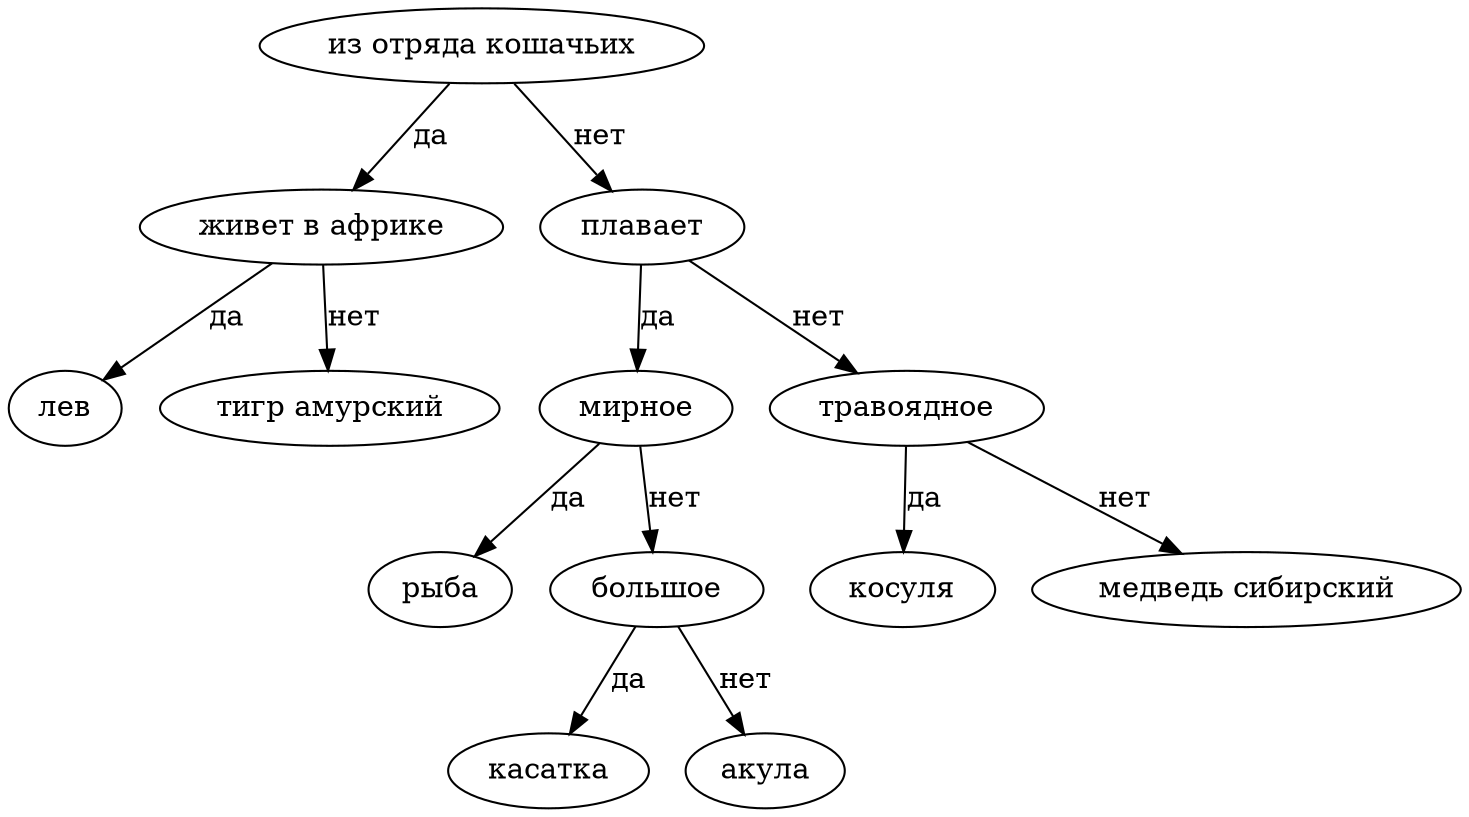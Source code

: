 digraph DotGraph
{
    Node1 [shape="ellipse", color="black", fontcolor="black", fillcolor="black", style="solid", weight="1", label="из отряда кошачьих"];
    Node3 [shape="ellipse", color="black", fontcolor="black", fillcolor="black", style="solid", weight="1", label="живет в африке"];
    Node7 [shape="ellipse", color="black", fontcolor="black", fillcolor="black", style="solid", weight="1", label="лев"];
    Node3 -> Node7 [color="black", style="solid", weight="1", label="да"];
    Node8 [shape="ellipse", color="black", fontcolor="black", fillcolor="black", style="solid", weight="1", label="тигр амурский"];
    Node3 -> Node8 [color="black", style="solid", weight="1", label="нет"];
    Node1 -> Node3 [color="black", style="solid", weight="1", label="да"];
    Node4 [shape="ellipse", color="black", fontcolor="black", fillcolor="black", style="solid", weight="1", label="плавает"];
    Node9 [shape="ellipse", color="black", fontcolor="black", fillcolor="black", style="solid", weight="1", label="мирное"];
    Node19 [shape="ellipse", color="black", fontcolor="black", fillcolor="black", style="solid", weight="1", label="рыба"];
    Node9 -> Node19 [color="black", style="solid", weight="1", label="да"];
    Node20 [shape="ellipse", color="black", fontcolor="black", fillcolor="black", style="solid", weight="1", label="большое"];
    Node41 [shape="ellipse", color="black", fontcolor="black", fillcolor="black", style="solid", weight="1", label="касатка"];
    Node20 -> Node41 [color="black", style="solid", weight="1", label="да"];
    Node42 [shape="ellipse", color="black", fontcolor="black", fillcolor="black", style="solid", weight="1", label="акула"];
    Node20 -> Node42 [color="black", style="solid", weight="1", label="нет"];
    Node9 -> Node20 [color="black", style="solid", weight="1", label="нет"];
    Node4 -> Node9 [color="black", style="solid", weight="1", label="да"];
    Node10 [shape="ellipse", color="black", fontcolor="black", fillcolor="black", style="solid", weight="1", label="травоядное"];
    Node21 [shape="ellipse", color="black", fontcolor="black", fillcolor="black", style="solid", weight="1", label="косуля"];
    Node10 -> Node21 [color="black", style="solid", weight="1", label="да"];
    Node22 [shape="ellipse", color="black", fontcolor="black", fillcolor="black", style="solid", weight="1", label="медведь сибирский"];
    Node10 -> Node22 [color="black", style="solid", weight="1", label="нет"];
    Node4 -> Node10 [color="black", style="solid", weight="1", label="нет"];
    Node1 -> Node4 [color="black", style="solid", weight="1", label="нет"];
}
